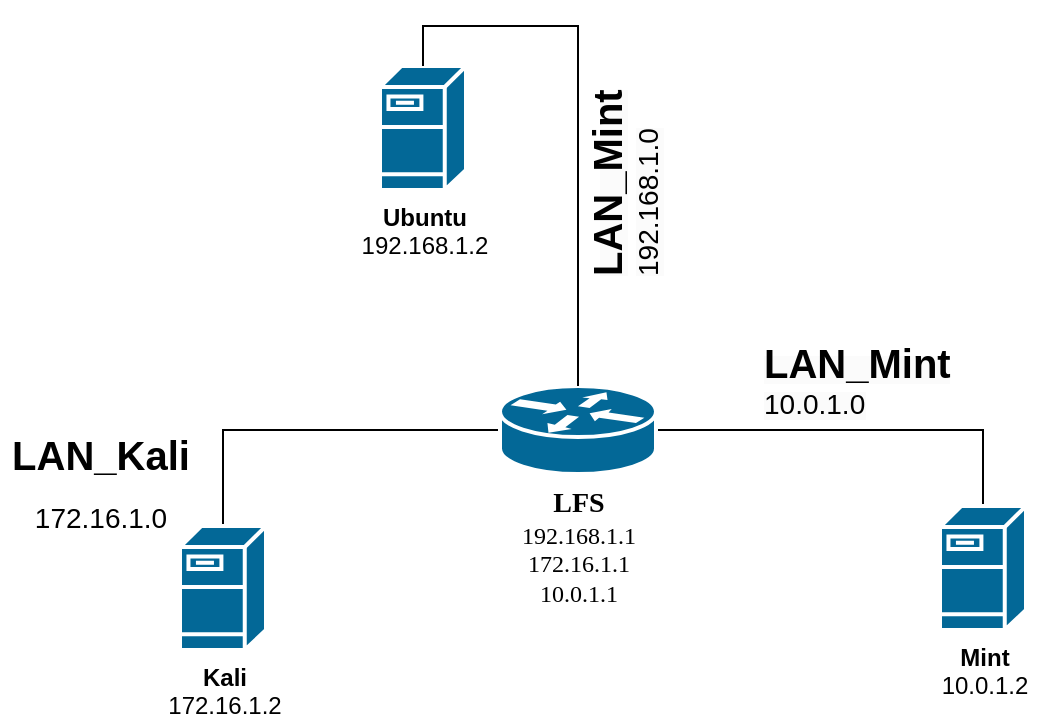 <mxfile version="22.1.4" type="github">
  <diagram name="Page-1" id="c37626ed-c26b-45fb-9056-f9ebc6bb27b6">
    <mxGraphModel dx="833" dy="507" grid="1" gridSize="10" guides="1" tooltips="1" connect="1" arrows="1" fold="1" page="1" pageScale="1" pageWidth="1100" pageHeight="850" background="none" math="0" shadow="0">
      <root>
        <mxCell id="0" />
        <mxCell id="1" parent="0" />
        <mxCell id="nYcwL5z9y9n_2tt5qyNE-12" style="edgeStyle=orthogonalEdgeStyle;rounded=0;orthogonalLoop=1;jettySize=auto;html=1;exitX=1;exitY=0.5;exitDx=0;exitDy=0;exitPerimeter=0;endArrow=none;endFill=0;" edge="1" parent="1" source="nYcwL5z9y9n_2tt5qyNE-1" target="nYcwL5z9y9n_2tt5qyNE-6">
          <mxGeometry relative="1" as="geometry" />
        </mxCell>
        <mxCell id="nYcwL5z9y9n_2tt5qyNE-13" style="edgeStyle=orthogonalEdgeStyle;rounded=0;orthogonalLoop=1;jettySize=auto;html=1;exitX=0;exitY=0.5;exitDx=0;exitDy=0;exitPerimeter=0;endArrow=none;endFill=0;" edge="1" parent="1" source="nYcwL5z9y9n_2tt5qyNE-1" target="nYcwL5z9y9n_2tt5qyNE-5">
          <mxGeometry relative="1" as="geometry" />
        </mxCell>
        <mxCell id="nYcwL5z9y9n_2tt5qyNE-1" value="&lt;b&gt;&lt;font style=&quot;font-size: 14px;&quot;&gt;LFS&lt;/font&gt;&lt;/b&gt;&lt;br&gt;192.168.1.1&lt;br&gt;172.16.1.1&lt;br&gt;10.0.1.1" style="shape=mxgraph.cisco.routers.router;html=1;dashed=0;fillColor=#036897;strokeColor=#ffffff;strokeWidth=2;verticalLabelPosition=bottom;verticalAlign=top;rounded=0;shadow=0;comic=0;fontFamily=Verdana;fontSize=12;" vertex="1" parent="1">
          <mxGeometry x="620" y="400" width="78" height="44" as="geometry" />
        </mxCell>
        <mxCell id="nYcwL5z9y9n_2tt5qyNE-5" value="&lt;font style=&quot;font-size: 12px;&quot;&gt;&lt;b&gt;Kali&lt;/b&gt;&lt;br&gt;172.16.1.2&lt;br&gt;&lt;/font&gt;" style="shape=mxgraph.cisco.servers.fileserver;sketch=0;html=1;pointerEvents=1;dashed=0;fillColor=#036897;strokeColor=#ffffff;strokeWidth=2;verticalLabelPosition=bottom;verticalAlign=top;align=center;outlineConnect=0;" vertex="1" parent="1">
          <mxGeometry x="460" y="470" width="43" height="62" as="geometry" />
        </mxCell>
        <mxCell id="nYcwL5z9y9n_2tt5qyNE-6" value="&lt;font style=&quot;font-size: 12px;&quot;&gt;&lt;b&gt;Mint&lt;/b&gt;&lt;br&gt;10.0.1.2&lt;br&gt;&lt;/font&gt;" style="shape=mxgraph.cisco.servers.fileserver;sketch=0;html=1;pointerEvents=1;dashed=0;fillColor=#036897;strokeColor=#ffffff;strokeWidth=2;verticalLabelPosition=bottom;verticalAlign=top;align=center;outlineConnect=0;" vertex="1" parent="1">
          <mxGeometry x="840" y="460" width="43" height="62" as="geometry" />
        </mxCell>
        <mxCell id="nYcwL5z9y9n_2tt5qyNE-7" value="&lt;font style=&quot;font-size: 12px;&quot;&gt;&lt;b&gt;Ubuntu&lt;/b&gt;&lt;br&gt;192.168.1.2&lt;br&gt;&lt;/font&gt;" style="shape=mxgraph.cisco.servers.fileserver;sketch=0;html=1;pointerEvents=1;dashed=0;fillColor=#036897;strokeColor=#ffffff;strokeWidth=2;verticalLabelPosition=bottom;verticalAlign=top;align=center;outlineConnect=0;" vertex="1" parent="1">
          <mxGeometry x="560" y="240" width="43" height="62" as="geometry" />
        </mxCell>
        <mxCell id="nYcwL5z9y9n_2tt5qyNE-14" style="edgeStyle=orthogonalEdgeStyle;rounded=0;orthogonalLoop=1;jettySize=auto;html=1;exitX=0.5;exitY=0;exitDx=0;exitDy=0;exitPerimeter=0;entryX=0.5;entryY=0;entryDx=0;entryDy=0;entryPerimeter=0;endArrow=none;endFill=0;" edge="1" parent="1" source="nYcwL5z9y9n_2tt5qyNE-1" target="nYcwL5z9y9n_2tt5qyNE-7">
          <mxGeometry relative="1" as="geometry" />
        </mxCell>
        <mxCell id="nYcwL5z9y9n_2tt5qyNE-15" value="&lt;font style=&quot;font-size: 20px;&quot;&gt;LAN_Kali&lt;/font&gt;&lt;br&gt;&lt;font style=&quot;font-size: 14px; font-weight: normal;&quot;&gt;172.16.1.0&lt;/font&gt;" style="text;strokeColor=none;fillColor=none;html=1;fontSize=24;fontStyle=1;verticalAlign=middle;align=center;" vertex="1" parent="1">
          <mxGeometry x="370" y="430" width="100" height="35" as="geometry" />
        </mxCell>
        <mxCell id="nYcwL5z9y9n_2tt5qyNE-16" value="&lt;span style=&quot;color: rgb(0, 0, 0); font-family: Helvetica; font-style: normal; font-variant-ligatures: normal; font-variant-caps: normal; letter-spacing: normal; orphans: 2; text-align: center; text-indent: 0px; text-transform: none; widows: 2; word-spacing: 0px; -webkit-text-stroke-width: 0px; background-color: rgb(251, 251, 251); text-decoration-thickness: initial; text-decoration-style: initial; text-decoration-color: initial; float: none; display: inline !important;&quot;&gt;&lt;font style=&quot;font-weight: 700; font-size: 20px;&quot;&gt;LAN_Mint&lt;br&gt;&lt;/font&gt;&lt;font style=&quot;font-size: 14px;&quot;&gt;10.0.1.0&lt;/font&gt;&lt;br&gt;&lt;/span&gt;" style="text;whiteSpace=wrap;html=1;" vertex="1" parent="1">
          <mxGeometry x="750" y="370" width="140" height="50" as="geometry" />
        </mxCell>
        <mxCell id="nYcwL5z9y9n_2tt5qyNE-17" value="&lt;span style=&quot;color: rgb(0, 0, 0); font-family: Helvetica; font-style: normal; font-variant-ligatures: normal; font-variant-caps: normal; letter-spacing: normal; orphans: 2; text-align: center; text-indent: 0px; text-transform: none; widows: 2; word-spacing: 0px; -webkit-text-stroke-width: 0px; background-color: rgb(251, 251, 251); text-decoration-thickness: initial; text-decoration-style: initial; text-decoration-color: initial; float: none; display: inline !important;&quot;&gt;&lt;span style=&quot;font-weight: 700;&quot;&gt;&lt;font style=&quot;font-size: 20px;&quot;&gt;LAN_Mint&lt;/font&gt;&lt;/span&gt;&lt;br&gt;&lt;font style=&quot;font-size: 14px;&quot;&gt;192.168.1.0&lt;/font&gt;&lt;br&gt;&lt;/span&gt;" style="text;whiteSpace=wrap;html=1;rotation=-90;" vertex="1" parent="1">
          <mxGeometry x="610" y="252" width="140" height="50" as="geometry" />
        </mxCell>
      </root>
    </mxGraphModel>
  </diagram>
</mxfile>
